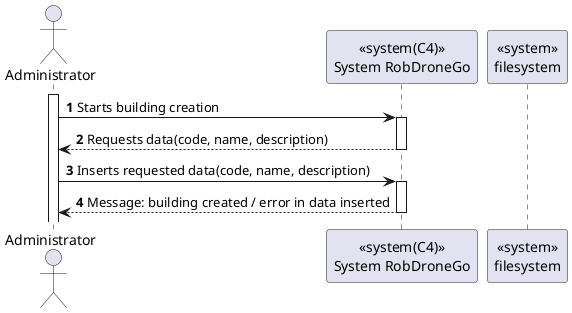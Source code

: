 @startuml
autonumber

actor "Administrator" as admin
participant "<<system(C4)>>\nSystem RobDroneGo" as sys
participant "<<system>>\nfilesystem"


activate admin
admin -> sys : Starts building creation

activate sys
sys --> admin : Requests data(code, name, description)
deactivate sys

admin -> sys: Inserts requested data(code, name, description)
activate sys
sys --> admin : Message: building created / error in data inserted
deactivate sys


@enduml
